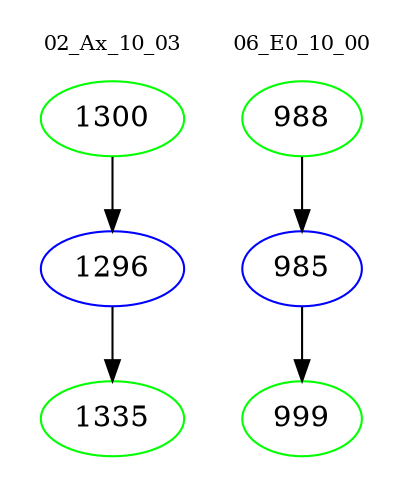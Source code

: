 digraph{
subgraph cluster_0 {
color = white
label = "02_Ax_10_03";
fontsize=10;
T0_1300 [label="1300", color="green"]
T0_1300 -> T0_1296 [color="black"]
T0_1296 [label="1296", color="blue"]
T0_1296 -> T0_1335 [color="black"]
T0_1335 [label="1335", color="green"]
}
subgraph cluster_1 {
color = white
label = "06_E0_10_00";
fontsize=10;
T1_988 [label="988", color="green"]
T1_988 -> T1_985 [color="black"]
T1_985 [label="985", color="blue"]
T1_985 -> T1_999 [color="black"]
T1_999 [label="999", color="green"]
}
}
